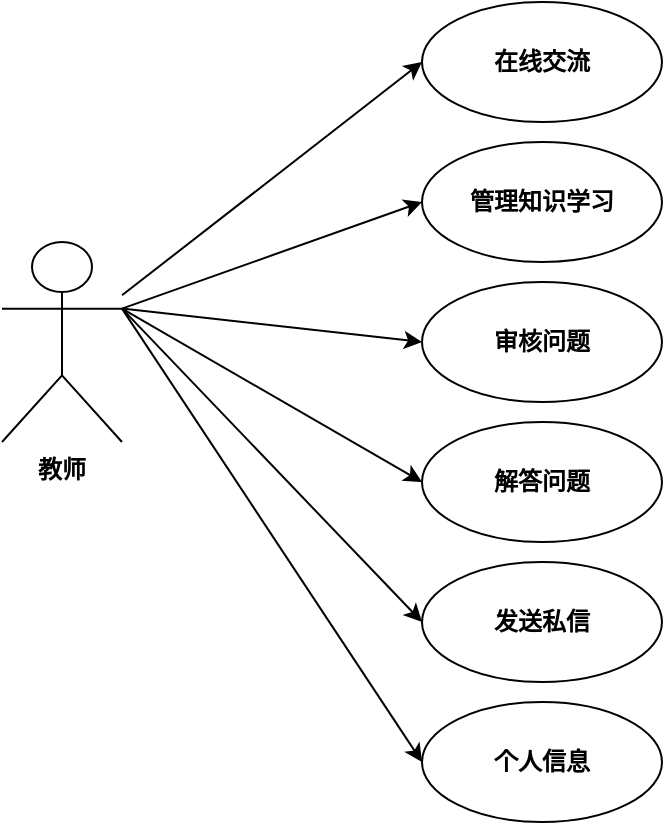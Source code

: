 <mxfile version="21.3.0" type="github">
  <diagram name="第 1 页" id="uWxImMR4UQMLqLrs5gwQ">
    <mxGraphModel dx="1422" dy="779" grid="1" gridSize="10" guides="1" tooltips="1" connect="1" arrows="1" fold="1" page="1" pageScale="1" pageWidth="827" pageHeight="1169" math="0" shadow="0">
      <root>
        <mxCell id="0" />
        <mxCell id="1" parent="0" />
        <mxCell id="t-FpY4STqcNp72VoTmDb-1" value="在线交流" style="rounded=1;whiteSpace=wrap;html=1;fontFamily=Helvetica;fontStyle=1;shape=ellipse;perimeter=ellipsePerimeter;" parent="1" vertex="1">
          <mxGeometry x="310" y="320" width="120" height="60" as="geometry" />
        </mxCell>
        <mxCell id="t-FpY4STqcNp72VoTmDb-2" style="rounded=0;orthogonalLoop=1;jettySize=auto;html=1;entryX=0;entryY=0.5;entryDx=0;entryDy=0;" parent="1" source="t-FpY4STqcNp72VoTmDb-7" target="t-FpY4STqcNp72VoTmDb-1" edge="1">
          <mxGeometry relative="1" as="geometry">
            <mxPoint x="350" y="390" as="targetPoint" />
          </mxGeometry>
        </mxCell>
        <mxCell id="t-FpY4STqcNp72VoTmDb-3" style="edgeStyle=none;shape=connector;rounded=0;orthogonalLoop=1;jettySize=auto;html=1;entryX=0;entryY=0.5;entryDx=0;entryDy=0;labelBackgroundColor=default;fontFamily=Helvetica;fontSize=12;fontColor=default;endArrow=classic;exitX=1;exitY=0.333;exitDx=0;exitDy=0;exitPerimeter=0;" parent="1" source="t-FpY4STqcNp72VoTmDb-7" target="t-FpY4STqcNp72VoTmDb-8" edge="1">
          <mxGeometry relative="1" as="geometry" />
        </mxCell>
        <mxCell id="t-FpY4STqcNp72VoTmDb-4" style="edgeStyle=none;shape=connector;rounded=0;orthogonalLoop=1;jettySize=auto;html=1;labelBackgroundColor=default;fontFamily=Helvetica;fontSize=12;fontColor=default;endArrow=classic;entryX=0;entryY=0.5;entryDx=0;entryDy=0;exitX=1;exitY=0.333;exitDx=0;exitDy=0;exitPerimeter=0;" parent="1" source="t-FpY4STqcNp72VoTmDb-7" target="t-FpY4STqcNp72VoTmDb-9" edge="1">
          <mxGeometry relative="1" as="geometry">
            <mxPoint x="310" y="330.0" as="targetPoint" />
          </mxGeometry>
        </mxCell>
        <mxCell id="t-FpY4STqcNp72VoTmDb-5" style="edgeStyle=none;shape=connector;rounded=0;orthogonalLoop=1;jettySize=auto;html=1;entryX=0;entryY=0.5;entryDx=0;entryDy=0;labelBackgroundColor=default;fontFamily=Helvetica;fontSize=12;fontColor=default;endArrow=classic;exitX=1;exitY=0.333;exitDx=0;exitDy=0;exitPerimeter=0;" parent="1" source="t-FpY4STqcNp72VoTmDb-7" target="t-FpY4STqcNp72VoTmDb-10" edge="1">
          <mxGeometry relative="1" as="geometry" />
        </mxCell>
        <mxCell id="t-FpY4STqcNp72VoTmDb-14" style="edgeStyle=none;shape=connector;rounded=0;orthogonalLoop=1;jettySize=auto;html=1;exitX=1;exitY=0.333;exitDx=0;exitDy=0;exitPerimeter=0;entryX=0;entryY=0.5;entryDx=0;entryDy=0;labelBackgroundColor=default;fontFamily=Helvetica;fontSize=12;fontColor=default;endArrow=classic;" parent="1" source="t-FpY4STqcNp72VoTmDb-7" target="t-FpY4STqcNp72VoTmDb-11" edge="1">
          <mxGeometry relative="1" as="geometry" />
        </mxCell>
        <mxCell id="t-FpY4STqcNp72VoTmDb-16" style="edgeStyle=none;shape=connector;rounded=0;orthogonalLoop=1;jettySize=auto;html=1;exitX=1;exitY=0.333;exitDx=0;exitDy=0;exitPerimeter=0;entryX=0;entryY=0.5;entryDx=0;entryDy=0;labelBackgroundColor=default;fontFamily=Helvetica;fontSize=12;fontColor=default;endArrow=classic;" parent="1" source="t-FpY4STqcNp72VoTmDb-7" target="t-FpY4STqcNp72VoTmDb-15" edge="1">
          <mxGeometry relative="1" as="geometry" />
        </mxCell>
        <mxCell id="t-FpY4STqcNp72VoTmDb-7" value="教师" style="shape=umlActor;verticalLabelPosition=bottom;verticalAlign=top;outlineConnect=0;labelBackgroundColor=none;fontStyle=1;strokeWidth=1;fontFamily=Times New Roman;" parent="1" vertex="1">
          <mxGeometry x="100" y="440" width="60" height="100" as="geometry" />
        </mxCell>
        <mxCell id="t-FpY4STqcNp72VoTmDb-8" value="管理知识学习" style="rounded=1;whiteSpace=wrap;html=1;fontFamily=Helvetica;fontStyle=1;shape=ellipse;perimeter=ellipsePerimeter;" parent="1" vertex="1">
          <mxGeometry x="310" y="390" width="120" height="60" as="geometry" />
        </mxCell>
        <mxCell id="t-FpY4STqcNp72VoTmDb-9" value="解答问题" style="rounded=1;whiteSpace=wrap;html=1;fontFamily=Helvetica;fontStyle=1;shape=ellipse;perimeter=ellipsePerimeter;" parent="1" vertex="1">
          <mxGeometry x="310" y="530" width="120" height="60" as="geometry" />
        </mxCell>
        <mxCell id="t-FpY4STqcNp72VoTmDb-10" value="个人信息" style="rounded=1;whiteSpace=wrap;html=1;fontFamily=Helvetica;fontStyle=1;shape=ellipse;perimeter=ellipsePerimeter;" parent="1" vertex="1">
          <mxGeometry x="310" y="670" width="120" height="60" as="geometry" />
        </mxCell>
        <mxCell id="t-FpY4STqcNp72VoTmDb-11" value="发送私信" style="rounded=1;whiteSpace=wrap;html=1;fontFamily=Helvetica;fontStyle=1;shape=ellipse;perimeter=ellipsePerimeter;" parent="1" vertex="1">
          <mxGeometry x="310" y="600" width="120" height="60" as="geometry" />
        </mxCell>
        <mxCell id="t-FpY4STqcNp72VoTmDb-15" value="审核问题" style="rounded=1;whiteSpace=wrap;html=1;fontFamily=Helvetica;fontStyle=1;shape=ellipse;perimeter=ellipsePerimeter;" parent="1" vertex="1">
          <mxGeometry x="310" y="460" width="120" height="60" as="geometry" />
        </mxCell>
      </root>
    </mxGraphModel>
  </diagram>
</mxfile>
